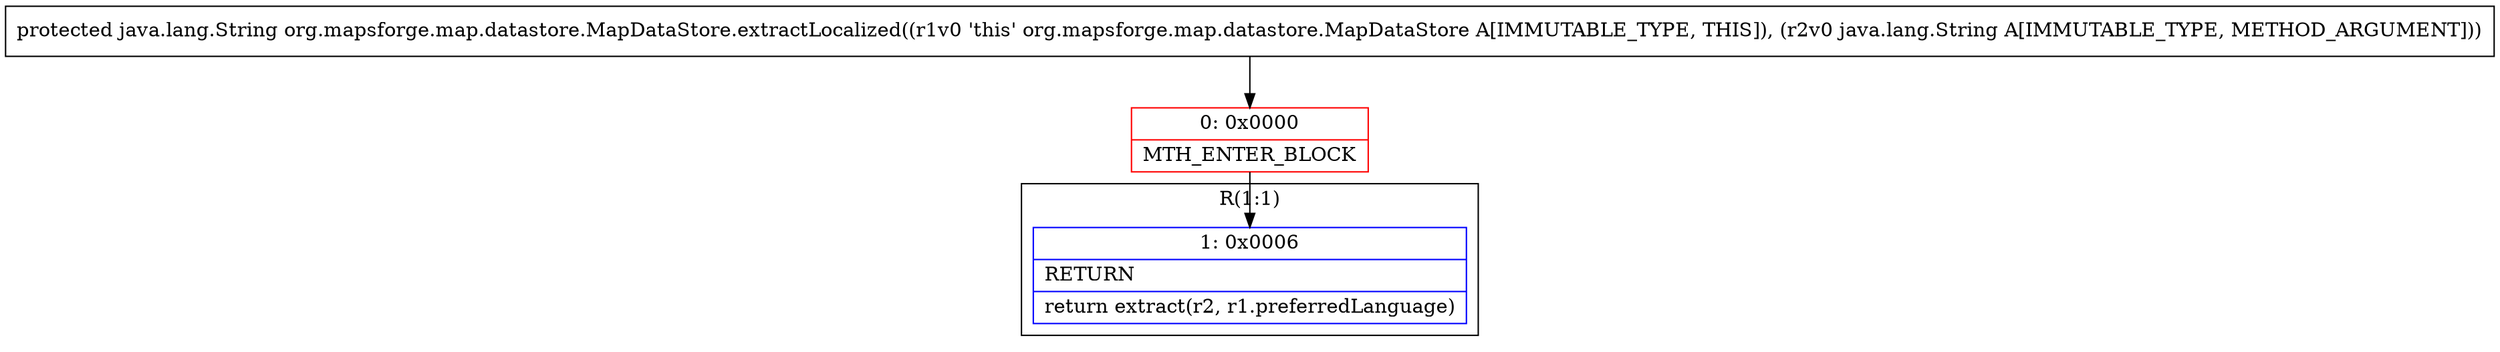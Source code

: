 digraph "CFG fororg.mapsforge.map.datastore.MapDataStore.extractLocalized(Ljava\/lang\/String;)Ljava\/lang\/String;" {
subgraph cluster_Region_117497215 {
label = "R(1:1)";
node [shape=record,color=blue];
Node_1 [shape=record,label="{1\:\ 0x0006|RETURN\l|return extract(r2, r1.preferredLanguage)\l}"];
}
Node_0 [shape=record,color=red,label="{0\:\ 0x0000|MTH_ENTER_BLOCK\l}"];
MethodNode[shape=record,label="{protected java.lang.String org.mapsforge.map.datastore.MapDataStore.extractLocalized((r1v0 'this' org.mapsforge.map.datastore.MapDataStore A[IMMUTABLE_TYPE, THIS]), (r2v0 java.lang.String A[IMMUTABLE_TYPE, METHOD_ARGUMENT])) }"];
MethodNode -> Node_0;
Node_0 -> Node_1;
}

